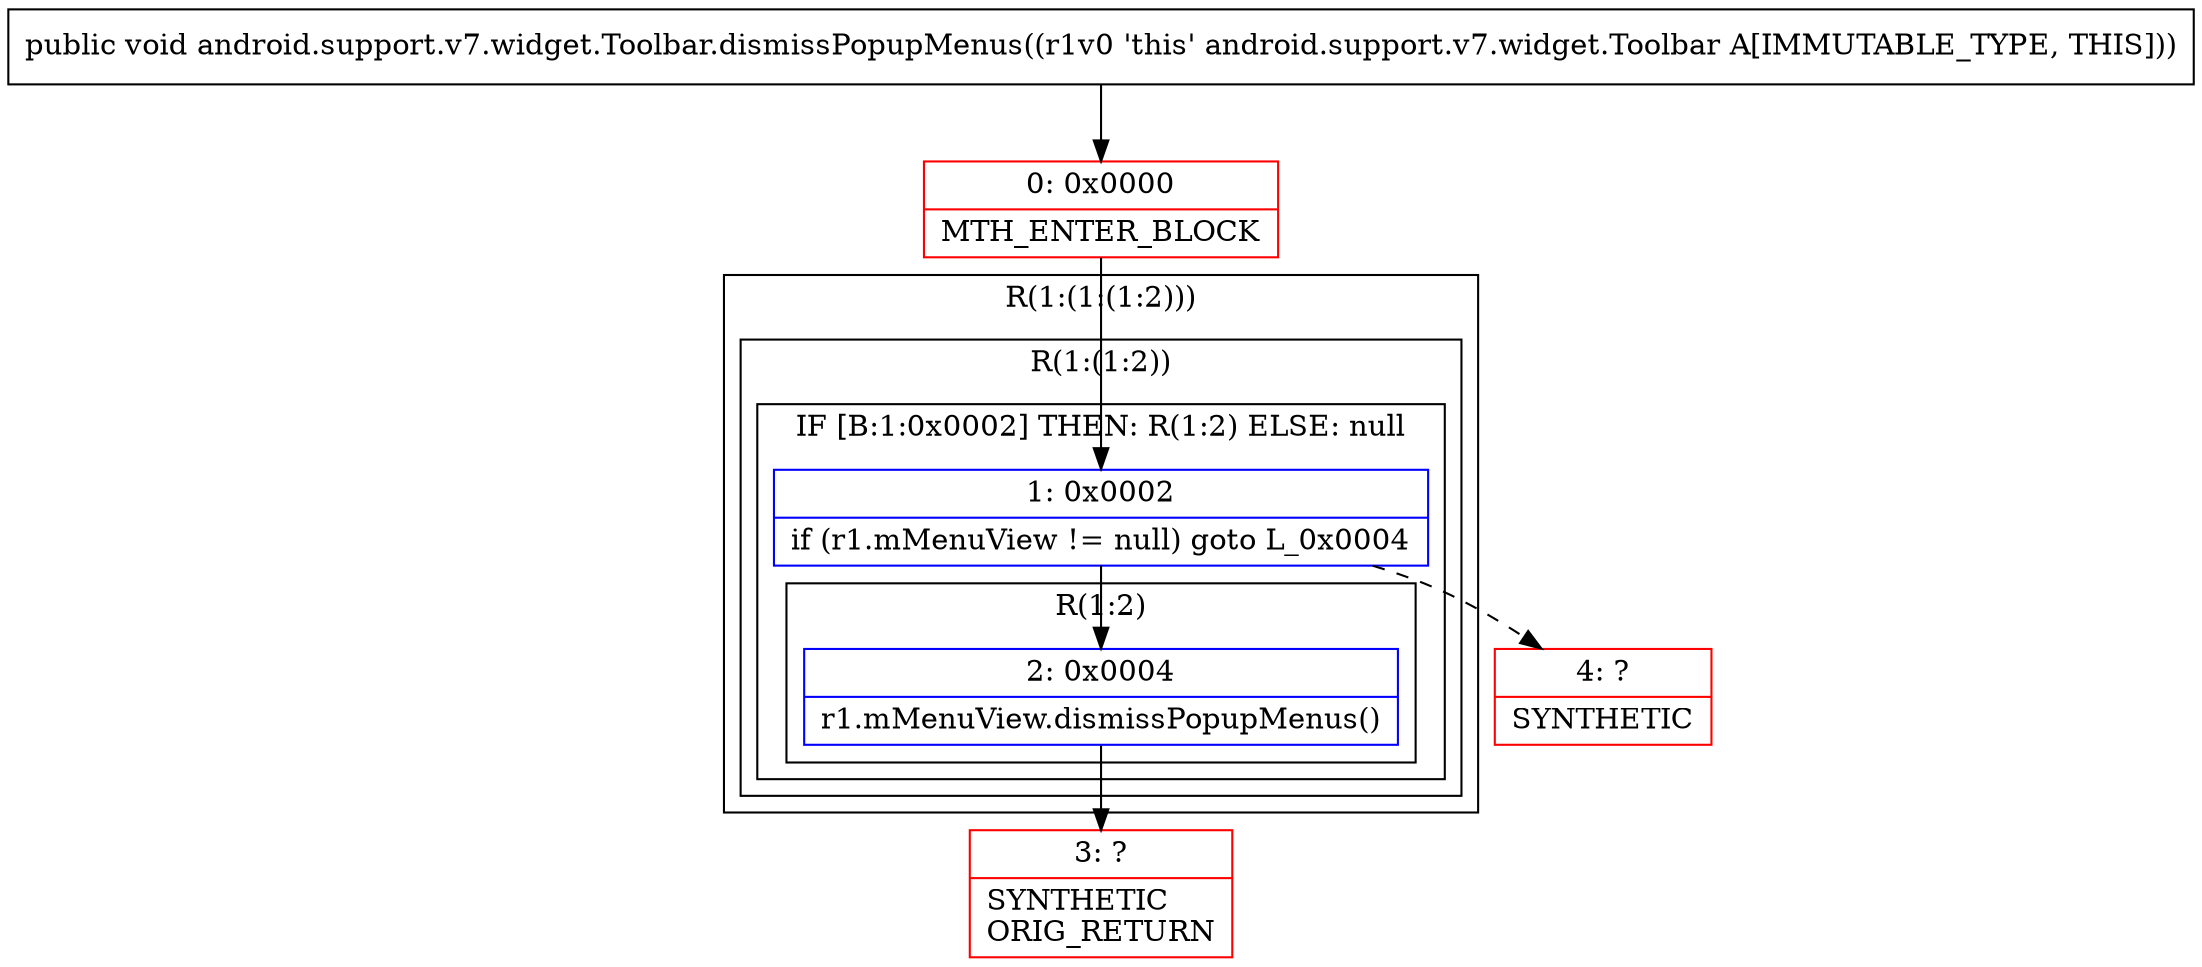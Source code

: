 digraph "CFG forandroid.support.v7.widget.Toolbar.dismissPopupMenus()V" {
subgraph cluster_Region_324685155 {
label = "R(1:(1:(1:2)))";
node [shape=record,color=blue];
subgraph cluster_Region_685963848 {
label = "R(1:(1:2))";
node [shape=record,color=blue];
subgraph cluster_IfRegion_409841824 {
label = "IF [B:1:0x0002] THEN: R(1:2) ELSE: null";
node [shape=record,color=blue];
Node_1 [shape=record,label="{1\:\ 0x0002|if (r1.mMenuView != null) goto L_0x0004\l}"];
subgraph cluster_Region_124190639 {
label = "R(1:2)";
node [shape=record,color=blue];
Node_2 [shape=record,label="{2\:\ 0x0004|r1.mMenuView.dismissPopupMenus()\l}"];
}
}
}
}
Node_0 [shape=record,color=red,label="{0\:\ 0x0000|MTH_ENTER_BLOCK\l}"];
Node_3 [shape=record,color=red,label="{3\:\ ?|SYNTHETIC\lORIG_RETURN\l}"];
Node_4 [shape=record,color=red,label="{4\:\ ?|SYNTHETIC\l}"];
MethodNode[shape=record,label="{public void android.support.v7.widget.Toolbar.dismissPopupMenus((r1v0 'this' android.support.v7.widget.Toolbar A[IMMUTABLE_TYPE, THIS])) }"];
MethodNode -> Node_0;
Node_1 -> Node_2;
Node_1 -> Node_4[style=dashed];
Node_2 -> Node_3;
Node_0 -> Node_1;
}

